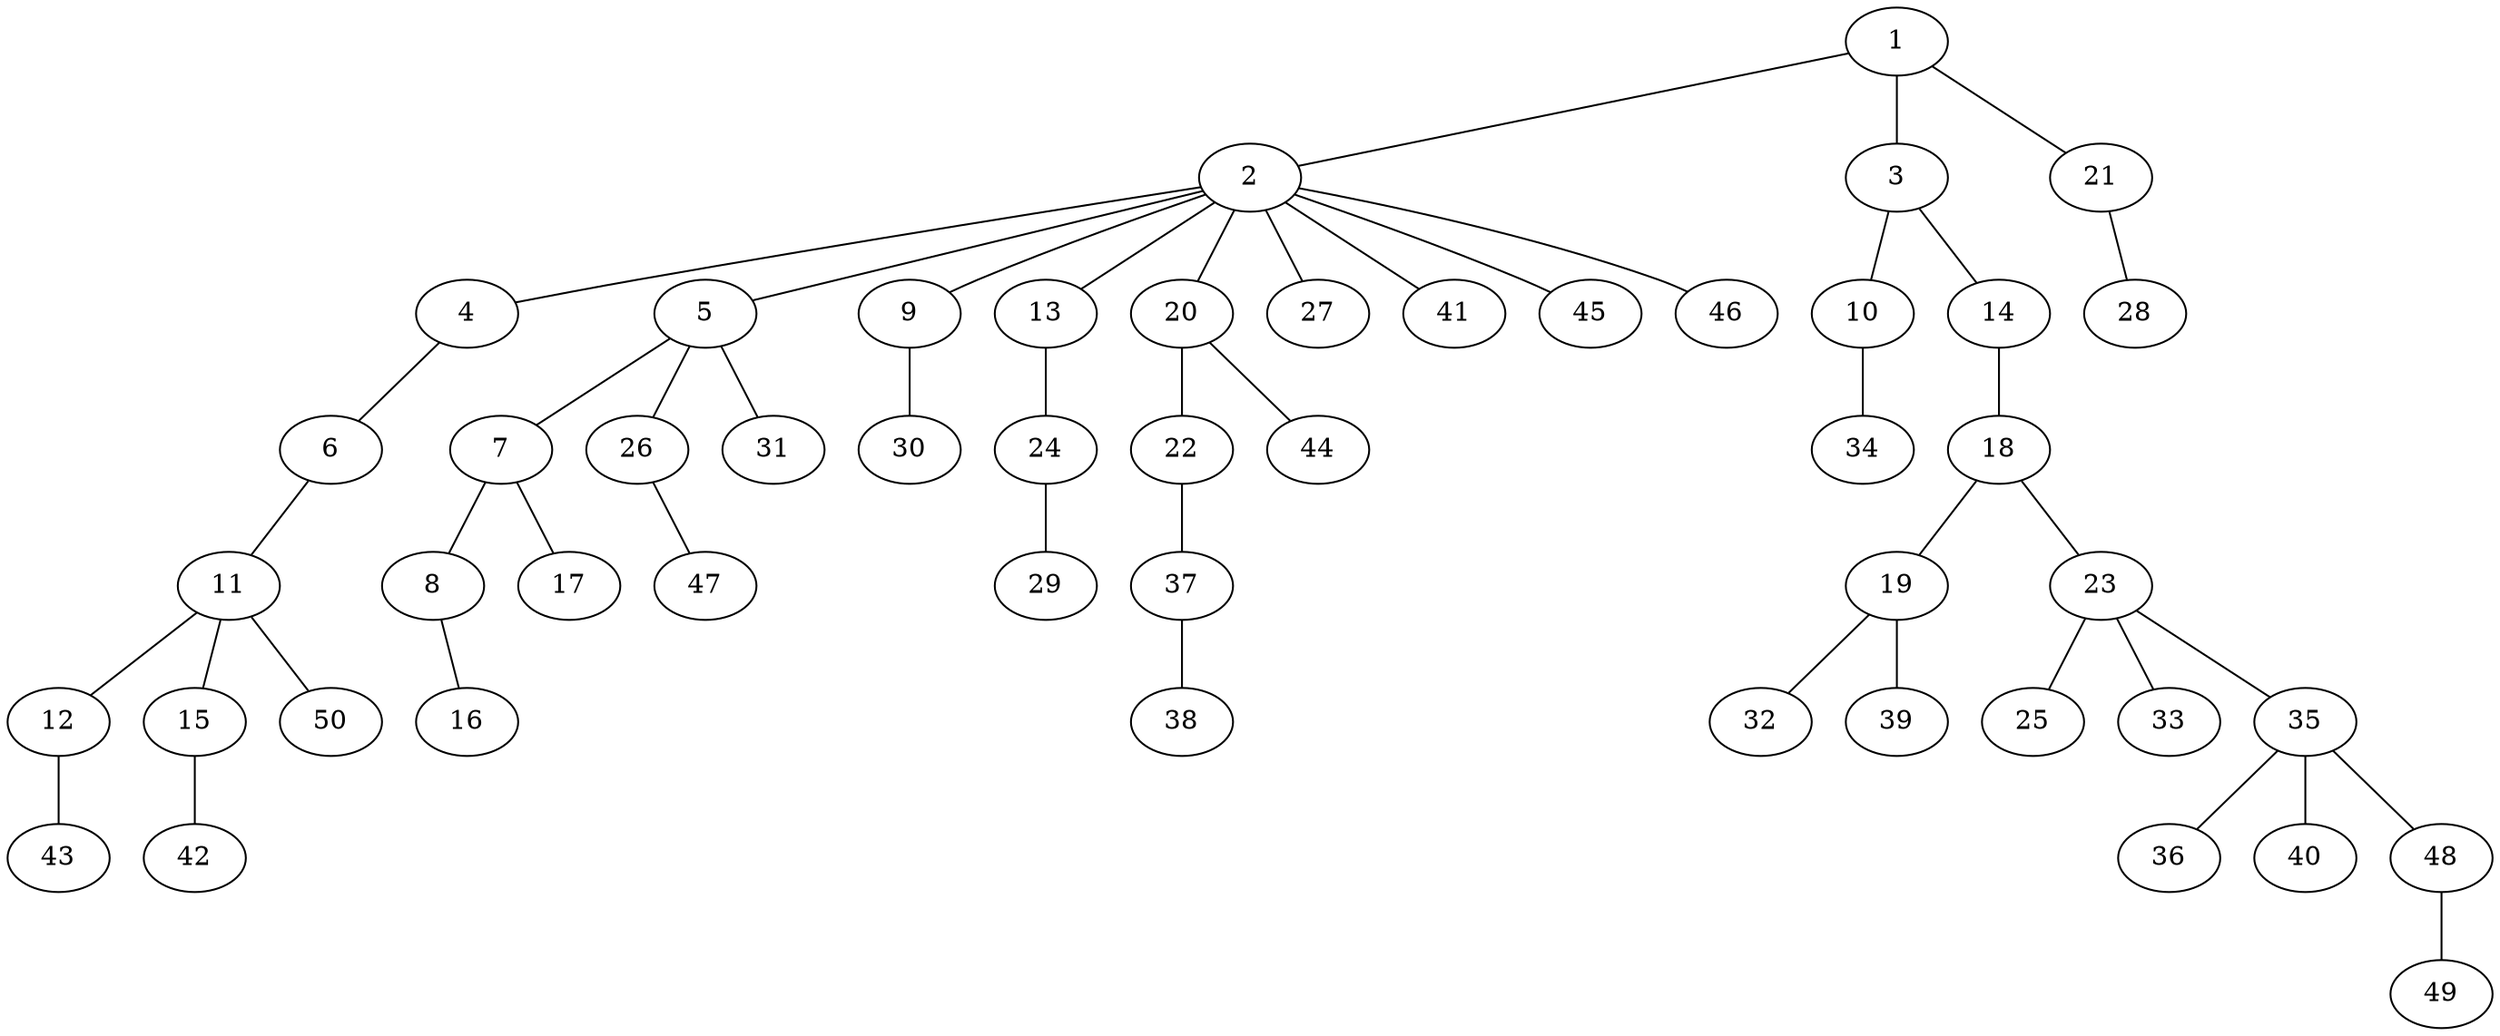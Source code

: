 graph graphname {1--2
1--3
1--21
2--4
2--5
2--9
2--13
2--20
2--27
2--41
2--45
2--46
3--10
3--14
4--6
5--7
5--26
5--31
6--11
7--8
7--17
8--16
9--30
10--34
11--12
11--15
11--50
12--43
13--24
14--18
15--42
18--19
18--23
19--32
19--39
20--22
20--44
21--28
22--37
23--25
23--33
23--35
24--29
26--47
35--36
35--40
35--48
37--38
48--49
}